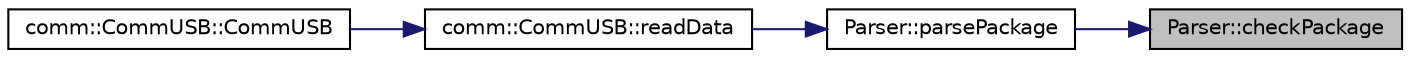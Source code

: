 digraph "Parser::checkPackage"
{
 // LATEX_PDF_SIZE
  edge [fontname="Helvetica",fontsize="10",labelfontname="Helvetica",labelfontsize="10"];
  node [fontname="Helvetica",fontsize="10",shape=record];
  rankdir="RL";
  Node1 [label="Parser::checkPackage",height=0.2,width=0.4,color="black", fillcolor="grey75", style="filled", fontcolor="black",tooltip=" "];
  Node1 -> Node2 [dir="back",color="midnightblue",fontsize="10",style="solid",fontname="Helvetica"];
  Node2 [label="Parser::parsePackage",height=0.2,width=0.4,color="black", fillcolor="white", style="filled",URL="$class_parser.html#abb022bc12ff85330ac74193703f69102",tooltip="Parses received messages from Line Scale to usable data for GUI."];
  Node2 -> Node3 [dir="back",color="midnightblue",fontsize="10",style="solid",fontname="Helvetica"];
  Node3 [label="comm::CommUSB::readData",height=0.2,width=0.4,color="black", fillcolor="white", style="filled",URL="$classcomm_1_1_comm_u_s_b.html#ad37cdf76196c13ec5e8225853b3f6d05",tooltip="Method to read the received data."];
  Node3 -> Node4 [dir="back",color="midnightblue",fontsize="10",style="solid",fontname="Helvetica"];
  Node4 [label="comm::CommUSB::CommUSB",height=0.2,width=0.4,color="black", fillcolor="white", style="filled",URL="$classcomm_1_1_comm_u_s_b.html#a29440857f23e85afb8b8c0803c5ba7c5",tooltip="Construct a new Comm USB object."];
}
